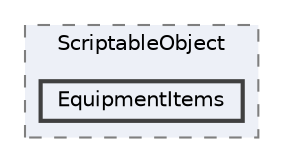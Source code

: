 digraph "Assets/ScriptableObject/EquipmentItems"
{
 // INTERACTIVE_SVG=YES
 // LATEX_PDF_SIZE
  bgcolor="transparent";
  edge [fontname=Helvetica,fontsize=10,labelfontname=Helvetica,labelfontsize=10];
  node [fontname=Helvetica,fontsize=10,shape=box,height=0.2,width=0.4];
  compound=true
  subgraph clusterdir_c8a778797b63817167a4b32a29bdf082 {
    graph [ bgcolor="#edf0f7", pencolor="grey50", label="ScriptableObject", fontname=Helvetica,fontsize=10 style="filled,dashed", URL="dir_c8a778797b63817167a4b32a29bdf082.html",tooltip=""]
  dir_d55a663a28cda216172e2599913ca640 [label="EquipmentItems", fillcolor="#edf0f7", color="grey25", style="filled,bold", URL="dir_d55a663a28cda216172e2599913ca640.html",tooltip=""];
  }
}
